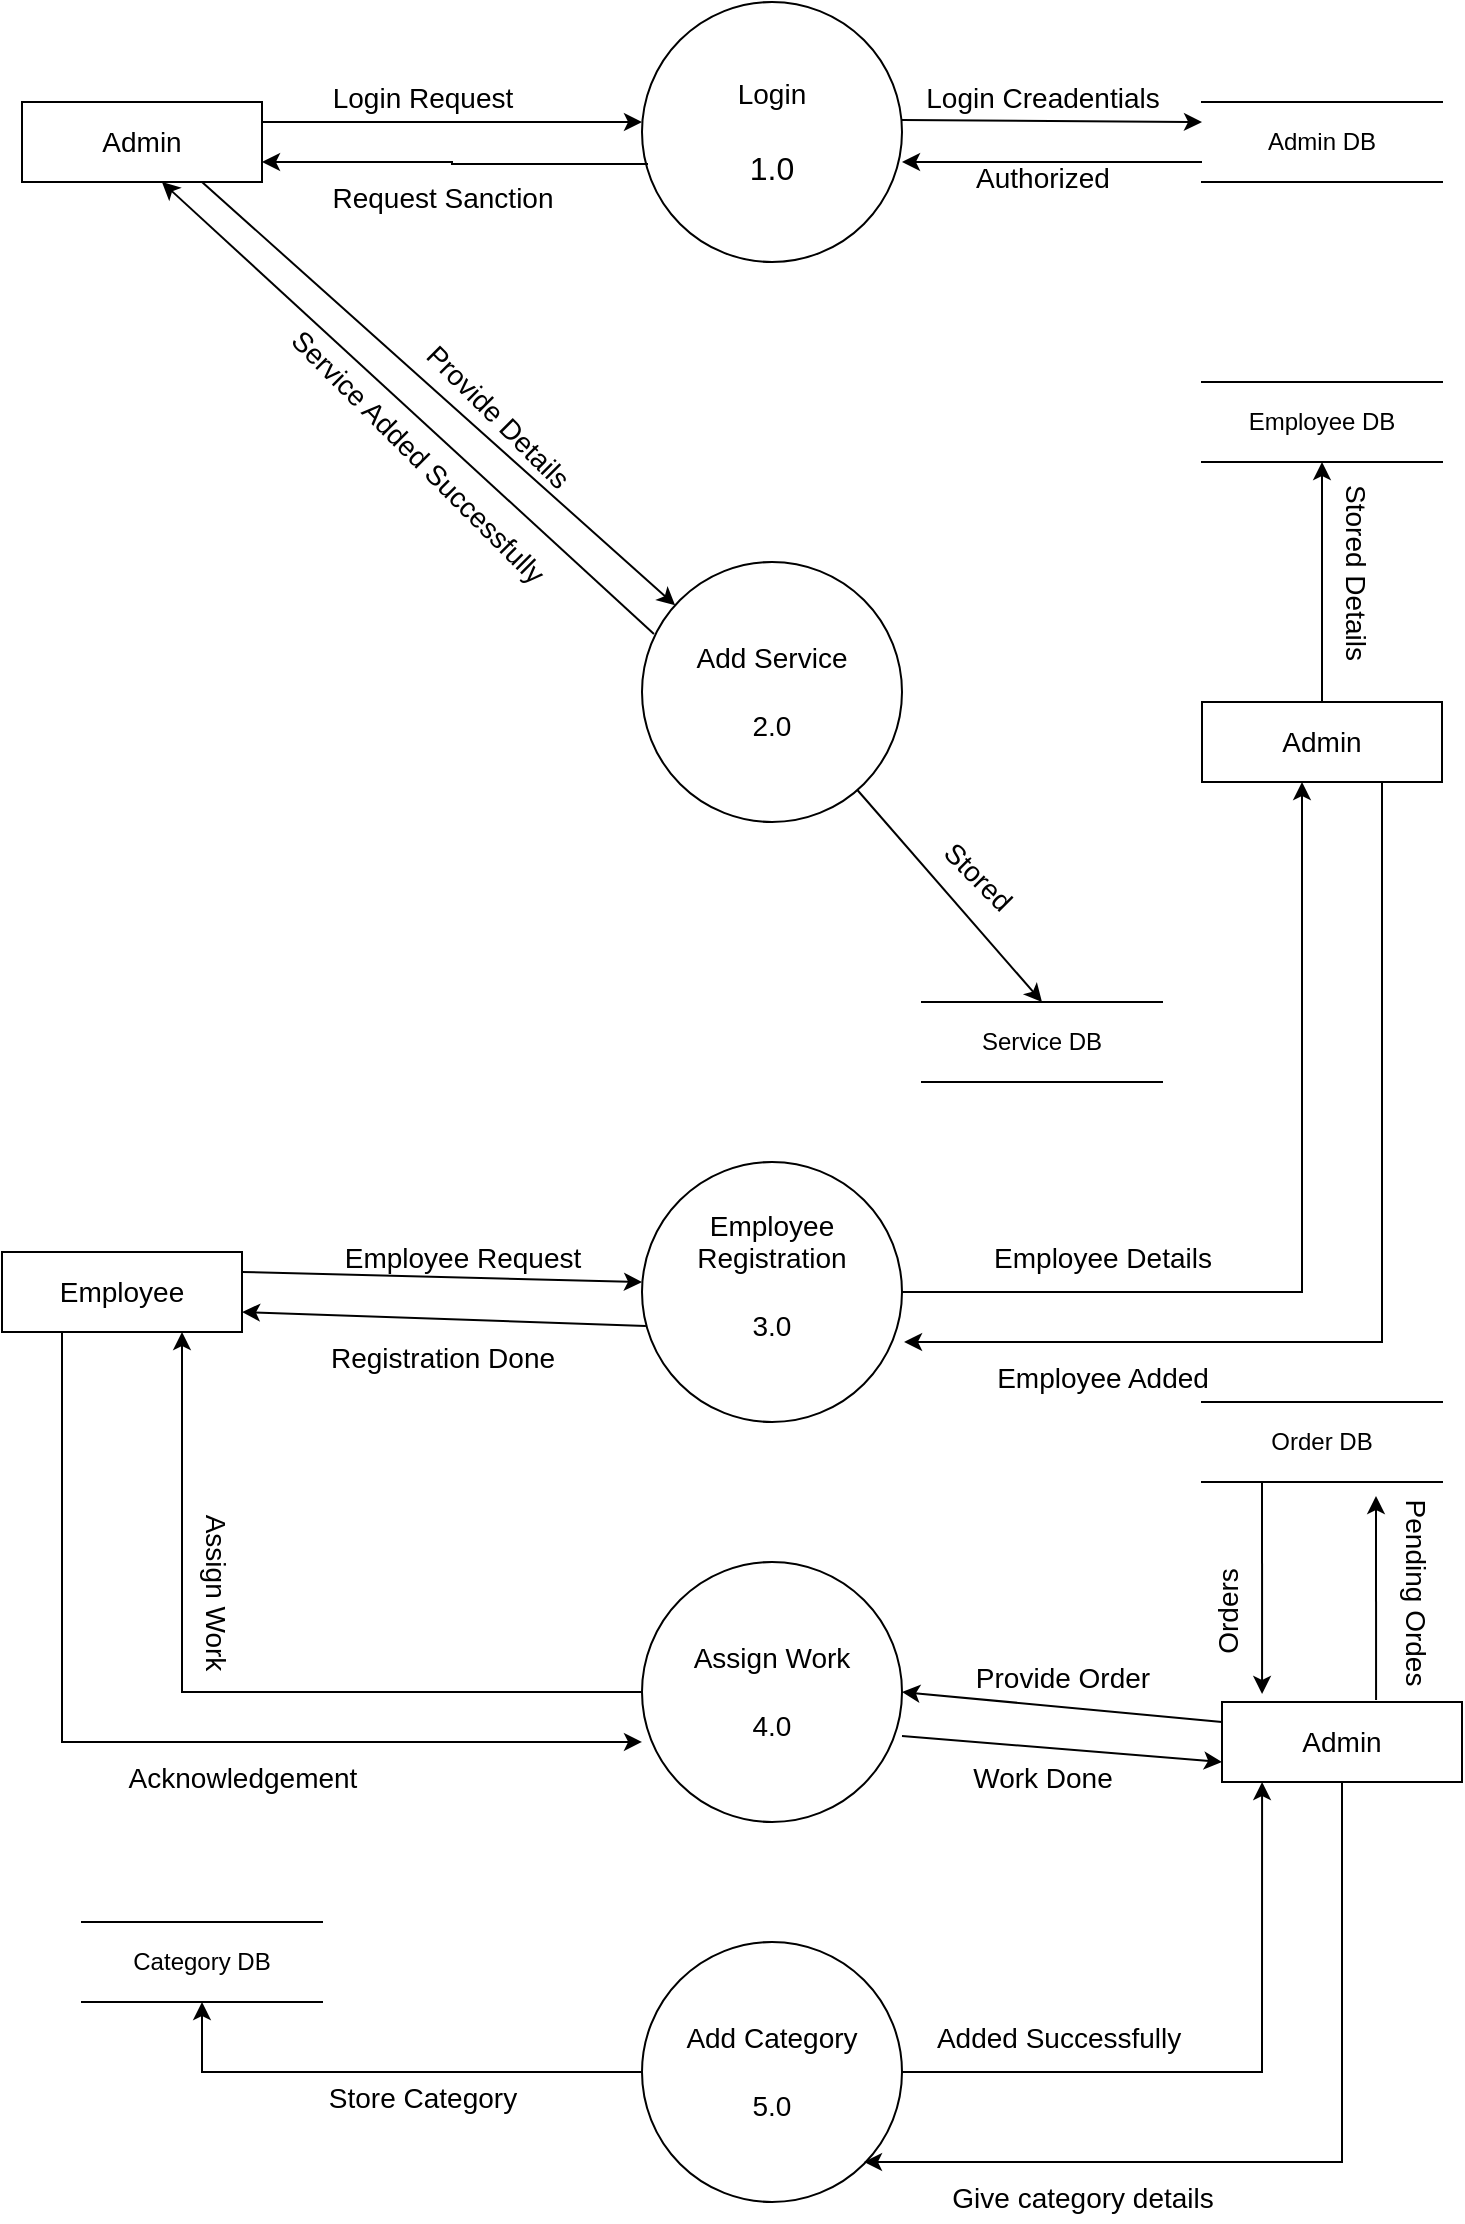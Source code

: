 <mxfile version="24.2.7" type="device">
  <diagram name="Page-1" id="2hb6IsGT1v0WX-cbmIsi">
    <mxGraphModel dx="1120" dy="460" grid="1" gridSize="10" guides="1" tooltips="1" connect="1" arrows="1" fold="1" page="1" pageScale="1" pageWidth="850" pageHeight="1100" math="0" shadow="0">
      <root>
        <mxCell id="0" />
        <mxCell id="1" parent="0" />
        <mxCell id="vIm73_XdF1V3ng0zJgHm-1" value="&lt;font style=&quot;font-size: 14px;&quot;&gt;Login&lt;/font&gt;&lt;div&gt;&lt;font size=&quot;3&quot;&gt;&lt;br&gt;&lt;/font&gt;&lt;/div&gt;&lt;div&gt;&lt;font size=&quot;3&quot;&gt;1.0&lt;/font&gt;&lt;/div&gt;" style="ellipse;whiteSpace=wrap;html=1;" vertex="1" parent="1">
          <mxGeometry x="360" y="50" width="130" height="130" as="geometry" />
        </mxCell>
        <mxCell id="vIm73_XdF1V3ng0zJgHm-2" value="&lt;font style=&quot;font-size: 14px;&quot;&gt;Admin&lt;/font&gt;" style="rounded=0;whiteSpace=wrap;html=1;" vertex="1" parent="1">
          <mxGeometry x="50" y="100" width="120" height="40" as="geometry" />
        </mxCell>
        <mxCell id="vIm73_XdF1V3ng0zJgHm-3" value="Admin DB" style="shape=partialRectangle;whiteSpace=wrap;html=1;left=0;right=0;fillColor=none;" vertex="1" parent="1">
          <mxGeometry x="640" y="100" width="120" height="40" as="geometry" />
        </mxCell>
        <mxCell id="vIm73_XdF1V3ng0zJgHm-5" style="edgeStyle=orthogonalEdgeStyle;rounded=0;orthogonalLoop=1;jettySize=auto;html=1;exitX=1;exitY=0.25;exitDx=0;exitDy=0;" edge="1" parent="1" source="vIm73_XdF1V3ng0zJgHm-2">
          <mxGeometry relative="1" as="geometry">
            <mxPoint x="360" y="110" as="targetPoint" />
          </mxGeometry>
        </mxCell>
        <mxCell id="vIm73_XdF1V3ng0zJgHm-8" style="edgeStyle=orthogonalEdgeStyle;rounded=0;orthogonalLoop=1;jettySize=auto;html=1;exitX=0.023;exitY=0.623;exitDx=0;exitDy=0;entryX=1;entryY=0.75;entryDx=0;entryDy=0;exitPerimeter=0;" edge="1" parent="1" source="vIm73_XdF1V3ng0zJgHm-1" target="vIm73_XdF1V3ng0zJgHm-2">
          <mxGeometry relative="1" as="geometry">
            <mxPoint x="260" y="130" as="sourcePoint" />
            <mxPoint x="450" y="130" as="targetPoint" />
          </mxGeometry>
        </mxCell>
        <mxCell id="vIm73_XdF1V3ng0zJgHm-9" value="&lt;span style=&quot;font-size: 14px; font-weight: normal;&quot;&gt;Login Request&lt;/span&gt;" style="text;strokeColor=none;fillColor=none;html=1;fontSize=24;fontStyle=1;verticalAlign=middle;align=center;" vertex="1" parent="1">
          <mxGeometry x="200" y="80" width="100" height="30" as="geometry" />
        </mxCell>
        <mxCell id="vIm73_XdF1V3ng0zJgHm-10" value="&lt;span style=&quot;font-size: 14px; font-weight: 400;&quot;&gt;Request Sanction&lt;/span&gt;" style="text;strokeColor=none;fillColor=none;html=1;fontSize=24;fontStyle=1;verticalAlign=middle;align=center;" vertex="1" parent="1">
          <mxGeometry x="210" y="130" width="100" height="30" as="geometry" />
        </mxCell>
        <mxCell id="vIm73_XdF1V3ng0zJgHm-11" value="" style="endArrow=classic;html=1;rounded=0;exitX=0;exitY=0.75;exitDx=0;exitDy=0;" edge="1" parent="1" source="vIm73_XdF1V3ng0zJgHm-3">
          <mxGeometry width="50" height="50" relative="1" as="geometry">
            <mxPoint x="400" y="220" as="sourcePoint" />
            <mxPoint x="490" y="130" as="targetPoint" />
          </mxGeometry>
        </mxCell>
        <mxCell id="vIm73_XdF1V3ng0zJgHm-12" value="" style="endArrow=classic;html=1;rounded=0;exitX=1;exitY=0.454;exitDx=0;exitDy=0;entryX=0;entryY=0.25;entryDx=0;entryDy=0;exitPerimeter=0;" edge="1" parent="1" source="vIm73_XdF1V3ng0zJgHm-1" target="vIm73_XdF1V3ng0zJgHm-3">
          <mxGeometry width="50" height="50" relative="1" as="geometry">
            <mxPoint x="560" y="90" as="sourcePoint" />
            <mxPoint x="410" y="90" as="targetPoint" />
          </mxGeometry>
        </mxCell>
        <mxCell id="vIm73_XdF1V3ng0zJgHm-13" value="&lt;span style=&quot;font-size: 14px; font-weight: 400;&quot;&gt;Login Creadentials&lt;/span&gt;" style="text;strokeColor=none;fillColor=none;html=1;fontSize=24;fontStyle=1;verticalAlign=middle;align=center;" vertex="1" parent="1">
          <mxGeometry x="510" y="80" width="100" height="30" as="geometry" />
        </mxCell>
        <mxCell id="vIm73_XdF1V3ng0zJgHm-14" value="&lt;span style=&quot;font-size: 14px; font-weight: 400;&quot;&gt;Authorized&lt;/span&gt;" style="text;strokeColor=none;fillColor=none;html=1;fontSize=24;fontStyle=1;verticalAlign=middle;align=center;" vertex="1" parent="1">
          <mxGeometry x="510" y="120" width="100" height="30" as="geometry" />
        </mxCell>
        <mxCell id="vIm73_XdF1V3ng0zJgHm-15" value="" style="endArrow=classic;html=1;rounded=0;exitX=0.75;exitY=1;exitDx=0;exitDy=0;" edge="1" parent="1" source="vIm73_XdF1V3ng0zJgHm-2" target="vIm73_XdF1V3ng0zJgHm-16">
          <mxGeometry width="50" height="50" relative="1" as="geometry">
            <mxPoint x="270" y="280" as="sourcePoint" />
            <mxPoint x="120" y="280" as="targetPoint" />
          </mxGeometry>
        </mxCell>
        <mxCell id="vIm73_XdF1V3ng0zJgHm-16" value="&lt;span style=&quot;font-size: 14px;&quot;&gt;Add Service&lt;/span&gt;&lt;div&gt;&lt;span style=&quot;font-size: 14px;&quot;&gt;&lt;br&gt;&lt;/span&gt;&lt;/div&gt;&lt;div&gt;&lt;span style=&quot;font-size: 14px;&quot;&gt;2.0&lt;/span&gt;&lt;/div&gt;" style="ellipse;whiteSpace=wrap;html=1;" vertex="1" parent="1">
          <mxGeometry x="360" y="330" width="130" height="130" as="geometry" />
        </mxCell>
        <mxCell id="vIm73_XdF1V3ng0zJgHm-17" value="Employee DB" style="shape=partialRectangle;whiteSpace=wrap;html=1;left=0;right=0;fillColor=none;" vertex="1" parent="1">
          <mxGeometry x="640" y="240" width="120" height="40" as="geometry" />
        </mxCell>
        <mxCell id="vIm73_XdF1V3ng0zJgHm-18" value="&lt;font style=&quot;font-size: 14px;&quot;&gt;Admin&lt;/font&gt;" style="rounded=0;whiteSpace=wrap;html=1;" vertex="1" parent="1">
          <mxGeometry x="640" y="400" width="120" height="40" as="geometry" />
        </mxCell>
        <mxCell id="vIm73_XdF1V3ng0zJgHm-19" value="" style="endArrow=classic;html=1;rounded=0;exitX=0.046;exitY=0.277;exitDx=0;exitDy=0;entryX=0.583;entryY=1;entryDx=0;entryDy=0;entryPerimeter=0;exitPerimeter=0;" edge="1" parent="1" source="vIm73_XdF1V3ng0zJgHm-16" target="vIm73_XdF1V3ng0zJgHm-2">
          <mxGeometry width="50" height="50" relative="1" as="geometry">
            <mxPoint x="150" y="280" as="sourcePoint" />
            <mxPoint x="387" y="492" as="targetPoint" />
          </mxGeometry>
        </mxCell>
        <mxCell id="vIm73_XdF1V3ng0zJgHm-20" value="&lt;span style=&quot;font-size: 14px; font-weight: 400;&quot;&gt;Provide Details&lt;/span&gt;" style="text;strokeColor=none;fillColor=none;html=1;fontSize=24;fontStyle=1;verticalAlign=middle;align=center;rotation=45;" vertex="1" parent="1">
          <mxGeometry x="240" y="240" width="100" height="30" as="geometry" />
        </mxCell>
        <mxCell id="vIm73_XdF1V3ng0zJgHm-21" value="&lt;span style=&quot;font-size: 14px; font-weight: 400;&quot;&gt;Service Added Successfully&lt;/span&gt;" style="text;strokeColor=none;fillColor=none;html=1;fontSize=24;fontStyle=1;verticalAlign=middle;align=center;rotation=45;" vertex="1" parent="1">
          <mxGeometry x="200" y="260" width="100" height="30" as="geometry" />
        </mxCell>
        <mxCell id="vIm73_XdF1V3ng0zJgHm-22" value="Service DB" style="shape=partialRectangle;whiteSpace=wrap;html=1;left=0;right=0;fillColor=none;" vertex="1" parent="1">
          <mxGeometry x="500" y="550" width="120" height="40" as="geometry" />
        </mxCell>
        <mxCell id="vIm73_XdF1V3ng0zJgHm-23" value="" style="endArrow=classic;html=1;rounded=0;entryX=0.5;entryY=0;entryDx=0;entryDy=0;" edge="1" parent="1" source="vIm73_XdF1V3ng0zJgHm-16" target="vIm73_XdF1V3ng0zJgHm-22">
          <mxGeometry width="50" height="50" relative="1" as="geometry">
            <mxPoint x="370" y="520" as="sourcePoint" />
            <mxPoint x="124" y="294" as="targetPoint" />
          </mxGeometry>
        </mxCell>
        <mxCell id="vIm73_XdF1V3ng0zJgHm-27" value="" style="endArrow=classic;html=1;rounded=0;exitX=0.5;exitY=0;exitDx=0;exitDy=0;" edge="1" parent="1" source="vIm73_XdF1V3ng0zJgHm-18" target="vIm73_XdF1V3ng0zJgHm-17">
          <mxGeometry width="50" height="50" relative="1" as="geometry">
            <mxPoint x="700" y="370" as="sourcePoint" />
            <mxPoint x="691" y="491" as="targetPoint" />
          </mxGeometry>
        </mxCell>
        <mxCell id="vIm73_XdF1V3ng0zJgHm-29" value="&lt;span style=&quot;font-size: 14px; font-weight: 400;&quot;&gt;Stored Details&lt;/span&gt;" style="text;strokeColor=none;fillColor=none;html=1;fontSize=24;fontStyle=1;verticalAlign=middle;align=center;rotation=90;" vertex="1" parent="1">
          <mxGeometry x="670.002" y="320.002" width="100" height="30" as="geometry" />
        </mxCell>
        <mxCell id="vIm73_XdF1V3ng0zJgHm-30" value="&lt;span style=&quot;font-size: 14px; font-weight: 400;&quot;&gt;Stored&lt;/span&gt;" style="text;strokeColor=none;fillColor=none;html=1;fontSize=24;fontStyle=1;verticalAlign=middle;align=center;rotation=45;" vertex="1" parent="1">
          <mxGeometry x="480" y="470" width="100" height="30" as="geometry" />
        </mxCell>
        <mxCell id="vIm73_XdF1V3ng0zJgHm-33" style="edgeStyle=orthogonalEdgeStyle;rounded=0;orthogonalLoop=1;jettySize=auto;html=1;" edge="1" parent="1" source="vIm73_XdF1V3ng0zJgHm-31">
          <mxGeometry relative="1" as="geometry">
            <mxPoint x="690" y="440" as="targetPoint" />
            <Array as="points">
              <mxPoint x="690" y="695" />
              <mxPoint x="690" y="440" />
            </Array>
          </mxGeometry>
        </mxCell>
        <mxCell id="vIm73_XdF1V3ng0zJgHm-31" value="&lt;span style=&quot;font-size: 14px;&quot;&gt;Employee&lt;/span&gt;&lt;div&gt;&lt;div&gt;&lt;span style=&quot;font-size: 14px;&quot;&gt;Registration&lt;/span&gt;&lt;/div&gt;&lt;div&gt;&lt;span style=&quot;font-size: 14px;&quot;&gt;&lt;br&gt;&lt;/span&gt;&lt;/div&gt;&lt;div&gt;&lt;span style=&quot;font-size: 14px;&quot;&gt;3.0&lt;/span&gt;&lt;/div&gt;&lt;div&gt;&lt;span style=&quot;font-size: 14px;&quot;&gt;&lt;br&gt;&lt;/span&gt;&lt;/div&gt;&lt;/div&gt;" style="ellipse;whiteSpace=wrap;html=1;" vertex="1" parent="1">
          <mxGeometry x="360" y="630" width="130" height="130" as="geometry" />
        </mxCell>
        <mxCell id="vIm73_XdF1V3ng0zJgHm-34" value="&lt;span style=&quot;font-size: 14px; font-weight: 400;&quot;&gt;Employee Details&lt;/span&gt;" style="text;strokeColor=none;fillColor=none;html=1;fontSize=24;fontStyle=1;verticalAlign=middle;align=center;rotation=0;" vertex="1" parent="1">
          <mxGeometry x="540.002" y="660.002" width="100" height="30" as="geometry" />
        </mxCell>
        <mxCell id="vIm73_XdF1V3ng0zJgHm-37" style="edgeStyle=orthogonalEdgeStyle;rounded=0;orthogonalLoop=1;jettySize=auto;html=1;exitX=0.75;exitY=1;exitDx=0;exitDy=0;entryX=1.008;entryY=0.692;entryDx=0;entryDy=0;entryPerimeter=0;" edge="1" parent="1" source="vIm73_XdF1V3ng0zJgHm-18" target="vIm73_XdF1V3ng0zJgHm-31">
          <mxGeometry relative="1" as="geometry" />
        </mxCell>
        <mxCell id="vIm73_XdF1V3ng0zJgHm-39" value="&lt;span style=&quot;font-size: 14px; font-weight: 400;&quot;&gt;Employee Added&lt;/span&gt;" style="text;strokeColor=none;fillColor=none;html=1;fontSize=24;fontStyle=1;verticalAlign=middle;align=center;rotation=0;" vertex="1" parent="1">
          <mxGeometry x="540" y="720" width="100" height="30" as="geometry" />
        </mxCell>
        <mxCell id="vIm73_XdF1V3ng0zJgHm-40" value="&lt;span style=&quot;font-size: 14px;&quot;&gt;Employee&lt;/span&gt;" style="rounded=0;whiteSpace=wrap;html=1;" vertex="1" parent="1">
          <mxGeometry x="40" y="675" width="120" height="40" as="geometry" />
        </mxCell>
        <mxCell id="vIm73_XdF1V3ng0zJgHm-41" value="" style="endArrow=classic;html=1;rounded=0;entryX=0;entryY=0.462;entryDx=0;entryDy=0;exitX=1;exitY=0.25;exitDx=0;exitDy=0;entryPerimeter=0;" edge="1" parent="1" source="vIm73_XdF1V3ng0zJgHm-40" target="vIm73_XdF1V3ng0zJgHm-31">
          <mxGeometry width="50" height="50" relative="1" as="geometry">
            <mxPoint x="200" y="690" as="sourcePoint" />
            <mxPoint x="292" y="796" as="targetPoint" />
          </mxGeometry>
        </mxCell>
        <mxCell id="vIm73_XdF1V3ng0zJgHm-42" value="" style="endArrow=classic;html=1;rounded=0;entryX=1;entryY=0.75;entryDx=0;entryDy=0;exitX=0.015;exitY=0.631;exitDx=0;exitDy=0;exitPerimeter=0;" edge="1" parent="1" source="vIm73_XdF1V3ng0zJgHm-31" target="vIm73_XdF1V3ng0zJgHm-40">
          <mxGeometry width="50" height="50" relative="1" as="geometry">
            <mxPoint x="220" y="710" as="sourcePoint" />
            <mxPoint x="312" y="816" as="targetPoint" />
          </mxGeometry>
        </mxCell>
        <mxCell id="vIm73_XdF1V3ng0zJgHm-43" value="&lt;span style=&quot;font-size: 14px; font-weight: 400;&quot;&gt;Employee Request&lt;/span&gt;" style="text;strokeColor=none;fillColor=none;html=1;fontSize=24;fontStyle=1;verticalAlign=middle;align=center;rotation=0;" vertex="1" parent="1">
          <mxGeometry x="220" y="660" width="100" height="30" as="geometry" />
        </mxCell>
        <mxCell id="vIm73_XdF1V3ng0zJgHm-44" value="&lt;span style=&quot;font-size: 14px; font-weight: 400;&quot;&gt;Registration Done&lt;/span&gt;" style="text;strokeColor=none;fillColor=none;html=1;fontSize=24;fontStyle=1;verticalAlign=middle;align=center;rotation=0;" vertex="1" parent="1">
          <mxGeometry x="210" y="710" width="100" height="30" as="geometry" />
        </mxCell>
        <mxCell id="vIm73_XdF1V3ng0zJgHm-47" style="edgeStyle=orthogonalEdgeStyle;rounded=0;orthogonalLoop=1;jettySize=auto;html=1;exitX=0;exitY=0.5;exitDx=0;exitDy=0;entryX=0.75;entryY=1;entryDx=0;entryDy=0;" edge="1" parent="1" source="vIm73_XdF1V3ng0zJgHm-45" target="vIm73_XdF1V3ng0zJgHm-40">
          <mxGeometry relative="1" as="geometry" />
        </mxCell>
        <mxCell id="vIm73_XdF1V3ng0zJgHm-45" value="&lt;div&gt;&lt;div&gt;&lt;span style=&quot;font-size: 14px;&quot;&gt;Assign Work&lt;/span&gt;&lt;/div&gt;&lt;/div&gt;&lt;div&gt;&lt;span style=&quot;font-size: 14px;&quot;&gt;&lt;br&gt;&lt;/span&gt;&lt;/div&gt;&lt;div&gt;&lt;span style=&quot;font-size: 14px;&quot;&gt;4.0&lt;/span&gt;&lt;/div&gt;" style="ellipse;whiteSpace=wrap;html=1;" vertex="1" parent="1">
          <mxGeometry x="360" y="830" width="130" height="130" as="geometry" />
        </mxCell>
        <mxCell id="vIm73_XdF1V3ng0zJgHm-69" style="edgeStyle=orthogonalEdgeStyle;rounded=0;orthogonalLoop=1;jettySize=auto;html=1;entryX=0.5;entryY=1;entryDx=0;entryDy=0;" edge="1" parent="1" source="vIm73_XdF1V3ng0zJgHm-46" target="vIm73_XdF1V3ng0zJgHm-68">
          <mxGeometry relative="1" as="geometry" />
        </mxCell>
        <mxCell id="vIm73_XdF1V3ng0zJgHm-46" value="&lt;div&gt;&lt;div&gt;&lt;span style=&quot;font-size: 14px;&quot;&gt;Add Category&lt;/span&gt;&lt;/div&gt;&lt;/div&gt;&lt;div&gt;&lt;span style=&quot;font-size: 14px;&quot;&gt;&lt;br&gt;&lt;/span&gt;&lt;/div&gt;&lt;div&gt;&lt;span style=&quot;font-size: 14px;&quot;&gt;5.0&lt;/span&gt;&lt;/div&gt;" style="ellipse;whiteSpace=wrap;html=1;" vertex="1" parent="1">
          <mxGeometry x="360" y="1020" width="130" height="130" as="geometry" />
        </mxCell>
        <mxCell id="vIm73_XdF1V3ng0zJgHm-48" style="edgeStyle=orthogonalEdgeStyle;rounded=0;orthogonalLoop=1;jettySize=auto;html=1;exitX=0.25;exitY=1;exitDx=0;exitDy=0;entryX=0;entryY=0.692;entryDx=0;entryDy=0;entryPerimeter=0;" edge="1" parent="1" source="vIm73_XdF1V3ng0zJgHm-40" target="vIm73_XdF1V3ng0zJgHm-45">
          <mxGeometry relative="1" as="geometry" />
        </mxCell>
        <mxCell id="vIm73_XdF1V3ng0zJgHm-51" value="&lt;span style=&quot;font-size: 14px; font-weight: 400;&quot;&gt;Assign Work&lt;/span&gt;" style="text;strokeColor=none;fillColor=none;html=1;fontSize=24;fontStyle=1;verticalAlign=middle;align=center;rotation=90;" vertex="1" parent="1">
          <mxGeometry x="100" y="830" width="100" height="30" as="geometry" />
        </mxCell>
        <mxCell id="vIm73_XdF1V3ng0zJgHm-52" value="&lt;span style=&quot;font-size: 14px; font-weight: 400;&quot;&gt;Acknowledgement&lt;/span&gt;" style="text;strokeColor=none;fillColor=none;html=1;fontSize=24;fontStyle=1;verticalAlign=middle;align=center;rotation=0;" vertex="1" parent="1">
          <mxGeometry x="110" y="920" width="100" height="30" as="geometry" />
        </mxCell>
        <mxCell id="vIm73_XdF1V3ng0zJgHm-65" style="edgeStyle=orthogonalEdgeStyle;rounded=0;orthogonalLoop=1;jettySize=auto;html=1;exitX=0.5;exitY=1;exitDx=0;exitDy=0;entryX=1;entryY=1;entryDx=0;entryDy=0;" edge="1" parent="1" source="vIm73_XdF1V3ng0zJgHm-53" target="vIm73_XdF1V3ng0zJgHm-46">
          <mxGeometry relative="1" as="geometry">
            <Array as="points">
              <mxPoint x="710" y="1130" />
            </Array>
          </mxGeometry>
        </mxCell>
        <mxCell id="vIm73_XdF1V3ng0zJgHm-53" value="&lt;span style=&quot;font-size: 14px;&quot;&gt;Admin&lt;/span&gt;" style="rounded=0;whiteSpace=wrap;html=1;" vertex="1" parent="1">
          <mxGeometry x="650" y="900" width="120" height="40" as="geometry" />
        </mxCell>
        <mxCell id="vIm73_XdF1V3ng0zJgHm-54" value="" style="endArrow=classic;html=1;rounded=0;entryX=0;entryY=0.75;entryDx=0;entryDy=0;exitX=1;exitY=0.669;exitDx=0;exitDy=0;exitPerimeter=0;" edge="1" parent="1" source="vIm73_XdF1V3ng0zJgHm-45" target="vIm73_XdF1V3ng0zJgHm-53">
          <mxGeometry width="50" height="50" relative="1" as="geometry">
            <mxPoint x="510" y="900" as="sourcePoint" />
            <mxPoint x="710" y="905" as="targetPoint" />
            <Array as="points" />
          </mxGeometry>
        </mxCell>
        <mxCell id="vIm73_XdF1V3ng0zJgHm-55" value="" style="endArrow=classic;html=1;rounded=0;entryX=1;entryY=0.5;entryDx=0;entryDy=0;exitX=0;exitY=0.25;exitDx=0;exitDy=0;" edge="1" parent="1" source="vIm73_XdF1V3ng0zJgHm-53" target="vIm73_XdF1V3ng0zJgHm-45">
          <mxGeometry width="50" height="50" relative="1" as="geometry">
            <mxPoint x="570" y="880" as="sourcePoint" />
            <mxPoint x="770" y="885" as="targetPoint" />
          </mxGeometry>
        </mxCell>
        <mxCell id="vIm73_XdF1V3ng0zJgHm-56" value="&lt;span style=&quot;font-size: 14px; font-weight: 400;&quot;&gt;Provide Order&lt;/span&gt;" style="text;strokeColor=none;fillColor=none;html=1;fontSize=24;fontStyle=1;verticalAlign=middle;align=center;rotation=0;" vertex="1" parent="1">
          <mxGeometry x="520" y="870" width="100" height="30" as="geometry" />
        </mxCell>
        <mxCell id="vIm73_XdF1V3ng0zJgHm-57" value="&lt;span style=&quot;font-size: 14px; font-weight: 400;&quot;&gt;Work Done&lt;/span&gt;" style="text;strokeColor=none;fillColor=none;html=1;fontSize=24;fontStyle=1;verticalAlign=middle;align=center;rotation=0;" vertex="1" parent="1">
          <mxGeometry x="510" y="920" width="100" height="30" as="geometry" />
        </mxCell>
        <mxCell id="vIm73_XdF1V3ng0zJgHm-59" value="Order DB" style="shape=partialRectangle;whiteSpace=wrap;html=1;left=0;right=0;fillColor=none;" vertex="1" parent="1">
          <mxGeometry x="640" y="750" width="120" height="40" as="geometry" />
        </mxCell>
        <mxCell id="vIm73_XdF1V3ng0zJgHm-60" value="" style="endArrow=classic;html=1;rounded=0;entryX=0.167;entryY=-0.1;entryDx=0;entryDy=0;exitX=0.25;exitY=1;exitDx=0;exitDy=0;entryPerimeter=0;" edge="1" parent="1" source="vIm73_XdF1V3ng0zJgHm-59" target="vIm73_XdF1V3ng0zJgHm-53">
          <mxGeometry width="50" height="50" relative="1" as="geometry">
            <mxPoint x="680" y="830" as="sourcePoint" />
            <mxPoint x="520" y="825" as="targetPoint" />
          </mxGeometry>
        </mxCell>
        <mxCell id="vIm73_XdF1V3ng0zJgHm-61" value="" style="endArrow=classic;html=1;rounded=0;entryX=0.725;entryY=1.175;entryDx=0;entryDy=0;exitX=0.642;exitY=-0.025;exitDx=0;exitDy=0;exitPerimeter=0;entryPerimeter=0;" edge="1" parent="1" source="vIm73_XdF1V3ng0zJgHm-53" target="vIm73_XdF1V3ng0zJgHm-59">
          <mxGeometry width="50" height="50" relative="1" as="geometry">
            <mxPoint x="710" y="830" as="sourcePoint" />
            <mxPoint x="550" y="825" as="targetPoint" />
          </mxGeometry>
        </mxCell>
        <mxCell id="vIm73_XdF1V3ng0zJgHm-62" value="&lt;span style=&quot;font-size: 14px; font-weight: 400;&quot;&gt;Pending Ordes&lt;/span&gt;" style="text;strokeColor=none;fillColor=none;html=1;fontSize=24;fontStyle=1;verticalAlign=middle;align=center;rotation=90;" vertex="1" parent="1">
          <mxGeometry x="700" y="830" width="100" height="30" as="geometry" />
        </mxCell>
        <mxCell id="vIm73_XdF1V3ng0zJgHm-63" value="&lt;span style=&quot;font-size: 14px; font-weight: 400;&quot;&gt;Orders&lt;/span&gt;" style="text;strokeColor=none;fillColor=none;html=1;fontSize=24;fontStyle=1;verticalAlign=middle;align=center;rotation=-90;" vertex="1" parent="1">
          <mxGeometry x="600" y="840" width="100" height="30" as="geometry" />
        </mxCell>
        <mxCell id="vIm73_XdF1V3ng0zJgHm-64" style="edgeStyle=orthogonalEdgeStyle;rounded=0;orthogonalLoop=1;jettySize=auto;html=1;exitX=1;exitY=0.5;exitDx=0;exitDy=0;entryX=0.167;entryY=1;entryDx=0;entryDy=0;entryPerimeter=0;" edge="1" parent="1" source="vIm73_XdF1V3ng0zJgHm-46" target="vIm73_XdF1V3ng0zJgHm-53">
          <mxGeometry relative="1" as="geometry" />
        </mxCell>
        <mxCell id="vIm73_XdF1V3ng0zJgHm-66" value="&lt;span style=&quot;font-size: 14px; font-weight: 400;&quot;&gt;Added Successfully&amp;nbsp;&lt;/span&gt;" style="text;strokeColor=none;fillColor=none;html=1;fontSize=24;fontStyle=1;verticalAlign=middle;align=center;rotation=0;" vertex="1" parent="1">
          <mxGeometry x="520" y="1050" width="100" height="30" as="geometry" />
        </mxCell>
        <mxCell id="vIm73_XdF1V3ng0zJgHm-67" value="&lt;span style=&quot;font-size: 14px; font-weight: 400;&quot;&gt;Give category details&lt;/span&gt;" style="text;strokeColor=none;fillColor=none;html=1;fontSize=24;fontStyle=1;verticalAlign=middle;align=center;rotation=0;" vertex="1" parent="1">
          <mxGeometry x="530" y="1130" width="100" height="30" as="geometry" />
        </mxCell>
        <mxCell id="vIm73_XdF1V3ng0zJgHm-68" value="Category DB" style="shape=partialRectangle;whiteSpace=wrap;html=1;left=0;right=0;fillColor=none;" vertex="1" parent="1">
          <mxGeometry x="80" y="1010" width="120" height="40" as="geometry" />
        </mxCell>
        <mxCell id="vIm73_XdF1V3ng0zJgHm-70" value="&lt;span style=&quot;font-size: 14px; font-weight: 400;&quot;&gt;Store Category&lt;/span&gt;" style="text;strokeColor=none;fillColor=none;html=1;fontSize=24;fontStyle=1;verticalAlign=middle;align=center;rotation=0;" vertex="1" parent="1">
          <mxGeometry x="200" y="1080" width="100" height="30" as="geometry" />
        </mxCell>
      </root>
    </mxGraphModel>
  </diagram>
</mxfile>
